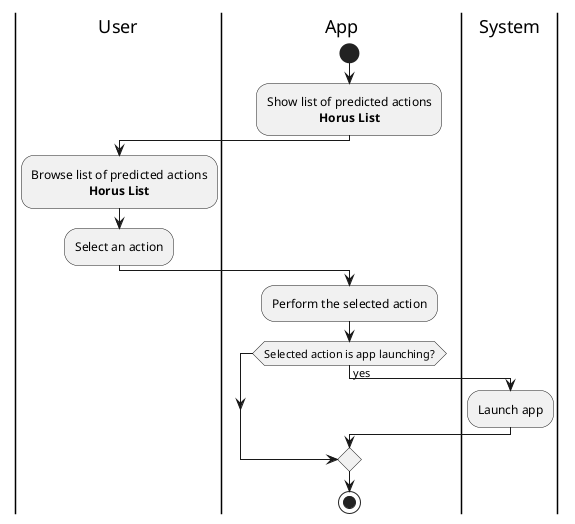 
@startuml PPDA#37.activity

skinparam monochrome true
skinparam defaultTextAlignment center

|User|
|App|
start
:Show list of predicted actions\n**Horus List**;
|User|
:Browse list of predicted actions\n**Horus List**;
:Select an action;
|App|
:Perform the selected action;
if (Selected action is app launching?) then (yes)
    |System|
    :Launch app;
endif
|App|
stop

@enduml

